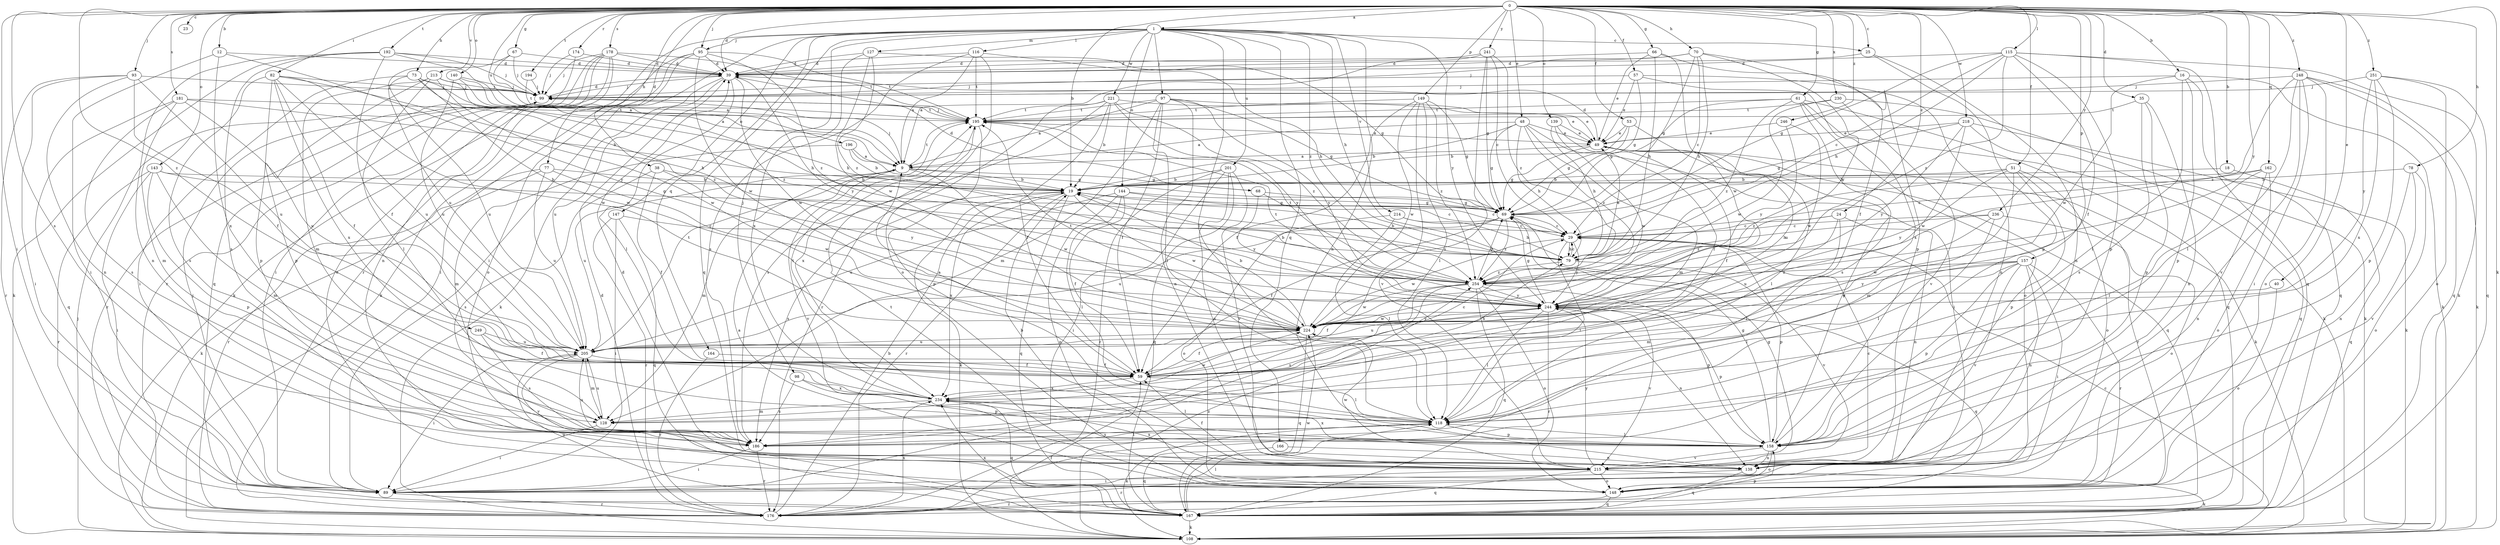 strict digraph  {
0;
1;
9;
12;
16;
18;
19;
23;
24;
25;
29;
35;
38;
39;
40;
48;
49;
51;
53;
57;
59;
61;
66;
67;
68;
69;
70;
73;
77;
78;
79;
82;
89;
93;
95;
97;
98;
99;
108;
115;
116;
118;
127;
128;
138;
139;
140;
143;
144;
147;
148;
149;
157;
158;
162;
164;
166;
167;
174;
176;
178;
181;
186;
192;
194;
195;
196;
201;
205;
213;
214;
215;
218;
221;
224;
230;
234;
236;
241;
244;
246;
248;
249;
251;
254;
0 -> 1  [label=a];
0 -> 12  [label=b];
0 -> 16  [label=b];
0 -> 18  [label=b];
0 -> 19  [label=b];
0 -> 23  [label=c];
0 -> 24  [label=c];
0 -> 25  [label=c];
0 -> 35  [label=d];
0 -> 38  [label=d];
0 -> 39  [label=d];
0 -> 40  [label=e];
0 -> 48  [label=e];
0 -> 51  [label=f];
0 -> 53  [label=f];
0 -> 57  [label=f];
0 -> 61  [label=g];
0 -> 66  [label=g];
0 -> 67  [label=g];
0 -> 70  [label=h];
0 -> 73  [label=h];
0 -> 77  [label=h];
0 -> 78  [label=h];
0 -> 82  [label=i];
0 -> 89  [label=i];
0 -> 93  [label=j];
0 -> 95  [label=j];
0 -> 108  [label=k];
0 -> 115  [label=l];
0 -> 139  [label=o];
0 -> 140  [label=o];
0 -> 143  [label=o];
0 -> 149  [label=p];
0 -> 157  [label=p];
0 -> 162  [label=q];
0 -> 174  [label=r];
0 -> 178  [label=s];
0 -> 181  [label=s];
0 -> 186  [label=s];
0 -> 192  [label=t];
0 -> 194  [label=t];
0 -> 196  [label=u];
0 -> 213  [label=v];
0 -> 218  [label=w];
0 -> 230  [label=x];
0 -> 236  [label=y];
0 -> 241  [label=y];
0 -> 244  [label=y];
0 -> 246  [label=z];
0 -> 248  [label=z];
0 -> 249  [label=z];
0 -> 251  [label=z];
1 -> 25  [label=c];
1 -> 79  [label=h];
1 -> 89  [label=i];
1 -> 95  [label=j];
1 -> 97  [label=j];
1 -> 98  [label=j];
1 -> 116  [label=l];
1 -> 118  [label=l];
1 -> 127  [label=m];
1 -> 138  [label=n];
1 -> 144  [label=o];
1 -> 147  [label=o];
1 -> 164  [label=q];
1 -> 166  [label=q];
1 -> 167  [label=q];
1 -> 176  [label=r];
1 -> 201  [label=u];
1 -> 214  [label=v];
1 -> 221  [label=w];
1 -> 244  [label=y];
1 -> 254  [label=z];
9 -> 19  [label=b];
9 -> 68  [label=g];
9 -> 99  [label=j];
9 -> 128  [label=m];
9 -> 195  [label=t];
9 -> 205  [label=u];
9 -> 215  [label=v];
9 -> 224  [label=w];
12 -> 39  [label=d];
12 -> 89  [label=i];
12 -> 234  [label=x];
12 -> 244  [label=y];
16 -> 99  [label=j];
16 -> 108  [label=k];
16 -> 118  [label=l];
16 -> 158  [label=p];
16 -> 167  [label=q];
16 -> 224  [label=w];
18 -> 19  [label=b];
18 -> 167  [label=q];
19 -> 69  [label=g];
19 -> 108  [label=k];
19 -> 167  [label=q];
19 -> 176  [label=r];
19 -> 186  [label=s];
19 -> 224  [label=w];
19 -> 234  [label=x];
24 -> 29  [label=c];
24 -> 118  [label=l];
24 -> 138  [label=n];
24 -> 205  [label=u];
24 -> 254  [label=z];
25 -> 39  [label=d];
25 -> 138  [label=n];
25 -> 158  [label=p];
29 -> 79  [label=h];
29 -> 118  [label=l];
29 -> 158  [label=p];
29 -> 224  [label=w];
29 -> 244  [label=y];
35 -> 138  [label=n];
35 -> 158  [label=p];
35 -> 186  [label=s];
35 -> 195  [label=t];
38 -> 19  [label=b];
38 -> 59  [label=f];
38 -> 186  [label=s];
38 -> 244  [label=y];
39 -> 99  [label=j];
39 -> 108  [label=k];
39 -> 118  [label=l];
39 -> 205  [label=u];
39 -> 224  [label=w];
39 -> 244  [label=y];
40 -> 148  [label=o];
40 -> 244  [label=y];
48 -> 9  [label=a];
48 -> 19  [label=b];
48 -> 49  [label=e];
48 -> 69  [label=g];
48 -> 79  [label=h];
48 -> 89  [label=i];
48 -> 128  [label=m];
48 -> 254  [label=z];
49 -> 9  [label=a];
49 -> 39  [label=d];
49 -> 59  [label=f];
49 -> 69  [label=g];
49 -> 108  [label=k];
49 -> 118  [label=l];
49 -> 167  [label=q];
51 -> 19  [label=b];
51 -> 128  [label=m];
51 -> 148  [label=o];
51 -> 158  [label=p];
51 -> 176  [label=r];
51 -> 244  [label=y];
51 -> 254  [label=z];
53 -> 19  [label=b];
53 -> 49  [label=e];
53 -> 69  [label=g];
53 -> 205  [label=u];
57 -> 49  [label=e];
57 -> 69  [label=g];
57 -> 99  [label=j];
57 -> 138  [label=n];
57 -> 234  [label=x];
59 -> 9  [label=a];
59 -> 29  [label=c];
59 -> 79  [label=h];
59 -> 118  [label=l];
59 -> 234  [label=x];
61 -> 69  [label=g];
61 -> 108  [label=k];
61 -> 148  [label=o];
61 -> 167  [label=q];
61 -> 186  [label=s];
61 -> 195  [label=t];
61 -> 254  [label=z];
66 -> 39  [label=d];
66 -> 49  [label=e];
66 -> 79  [label=h];
66 -> 158  [label=p];
66 -> 224  [label=w];
67 -> 9  [label=a];
67 -> 39  [label=d];
67 -> 99  [label=j];
67 -> 205  [label=u];
68 -> 29  [label=c];
68 -> 39  [label=d];
68 -> 69  [label=g];
68 -> 244  [label=y];
69 -> 29  [label=c];
69 -> 59  [label=f];
69 -> 205  [label=u];
69 -> 254  [label=z];
70 -> 29  [label=c];
70 -> 39  [label=d];
70 -> 59  [label=f];
70 -> 69  [label=g];
70 -> 79  [label=h];
70 -> 99  [label=j];
70 -> 244  [label=y];
73 -> 79  [label=h];
73 -> 89  [label=i];
73 -> 99  [label=j];
73 -> 205  [label=u];
73 -> 224  [label=w];
73 -> 254  [label=z];
77 -> 19  [label=b];
77 -> 108  [label=k];
77 -> 176  [label=r];
77 -> 205  [label=u];
77 -> 224  [label=w];
78 -> 19  [label=b];
78 -> 138  [label=n];
78 -> 148  [label=o];
78 -> 215  [label=v];
79 -> 19  [label=b];
79 -> 29  [label=c];
79 -> 49  [label=e];
79 -> 215  [label=v];
79 -> 254  [label=z];
82 -> 59  [label=f];
82 -> 79  [label=h];
82 -> 99  [label=j];
82 -> 158  [label=p];
82 -> 186  [label=s];
82 -> 205  [label=u];
82 -> 224  [label=w];
82 -> 234  [label=x];
89 -> 99  [label=j];
89 -> 176  [label=r];
93 -> 59  [label=f];
93 -> 89  [label=i];
93 -> 99  [label=j];
93 -> 138  [label=n];
93 -> 176  [label=r];
93 -> 205  [label=u];
95 -> 39  [label=d];
95 -> 89  [label=i];
95 -> 108  [label=k];
95 -> 148  [label=o];
95 -> 195  [label=t];
95 -> 224  [label=w];
95 -> 254  [label=z];
97 -> 9  [label=a];
97 -> 49  [label=e];
97 -> 59  [label=f];
97 -> 69  [label=g];
97 -> 118  [label=l];
97 -> 128  [label=m];
97 -> 138  [label=n];
97 -> 195  [label=t];
97 -> 244  [label=y];
98 -> 158  [label=p];
98 -> 186  [label=s];
98 -> 234  [label=x];
99 -> 39  [label=d];
99 -> 176  [label=r];
99 -> 195  [label=t];
108 -> 29  [label=c];
108 -> 59  [label=f];
108 -> 99  [label=j];
108 -> 254  [label=z];
115 -> 29  [label=c];
115 -> 39  [label=d];
115 -> 59  [label=f];
115 -> 69  [label=g];
115 -> 79  [label=h];
115 -> 108  [label=k];
115 -> 158  [label=p];
115 -> 167  [label=q];
115 -> 254  [label=z];
116 -> 9  [label=a];
116 -> 39  [label=d];
116 -> 79  [label=h];
116 -> 148  [label=o];
116 -> 186  [label=s];
116 -> 195  [label=t];
118 -> 108  [label=k];
118 -> 158  [label=p];
118 -> 186  [label=s];
127 -> 39  [label=d];
127 -> 69  [label=g];
127 -> 224  [label=w];
127 -> 234  [label=x];
127 -> 254  [label=z];
128 -> 89  [label=i];
128 -> 205  [label=u];
138 -> 89  [label=i];
138 -> 167  [label=q];
139 -> 49  [label=e];
139 -> 59  [label=f];
139 -> 79  [label=h];
139 -> 224  [label=w];
140 -> 9  [label=a];
140 -> 79  [label=h];
140 -> 99  [label=j];
140 -> 205  [label=u];
143 -> 19  [label=b];
143 -> 69  [label=g];
143 -> 89  [label=i];
143 -> 128  [label=m];
143 -> 158  [label=p];
143 -> 176  [label=r];
144 -> 29  [label=c];
144 -> 59  [label=f];
144 -> 69  [label=g];
144 -> 118  [label=l];
144 -> 148  [label=o];
144 -> 205  [label=u];
147 -> 29  [label=c];
147 -> 89  [label=i];
147 -> 167  [label=q];
147 -> 176  [label=r];
148 -> 9  [label=a];
148 -> 167  [label=q];
148 -> 176  [label=r];
148 -> 195  [label=t];
149 -> 59  [label=f];
149 -> 69  [label=g];
149 -> 118  [label=l];
149 -> 195  [label=t];
149 -> 215  [label=v];
149 -> 224  [label=w];
149 -> 254  [label=z];
157 -> 89  [label=i];
157 -> 118  [label=l];
157 -> 128  [label=m];
157 -> 138  [label=n];
157 -> 158  [label=p];
157 -> 176  [label=r];
157 -> 215  [label=v];
157 -> 244  [label=y];
157 -> 254  [label=z];
158 -> 49  [label=e];
158 -> 69  [label=g];
158 -> 118  [label=l];
158 -> 138  [label=n];
158 -> 148  [label=o];
158 -> 215  [label=v];
158 -> 234  [label=x];
162 -> 19  [label=b];
162 -> 29  [label=c];
162 -> 118  [label=l];
162 -> 138  [label=n];
162 -> 148  [label=o];
164 -> 59  [label=f];
164 -> 176  [label=r];
166 -> 138  [label=n];
166 -> 167  [label=q];
167 -> 108  [label=k];
167 -> 118  [label=l];
167 -> 205  [label=u];
167 -> 224  [label=w];
167 -> 234  [label=x];
174 -> 39  [label=d];
174 -> 99  [label=j];
174 -> 167  [label=q];
176 -> 19  [label=b];
176 -> 39  [label=d];
176 -> 158  [label=p];
176 -> 234  [label=x];
178 -> 39  [label=d];
178 -> 89  [label=i];
178 -> 99  [label=j];
178 -> 108  [label=k];
178 -> 138  [label=n];
178 -> 148  [label=o];
178 -> 176  [label=r];
178 -> 195  [label=t];
181 -> 19  [label=b];
181 -> 128  [label=m];
181 -> 167  [label=q];
181 -> 186  [label=s];
181 -> 195  [label=t];
181 -> 205  [label=u];
186 -> 89  [label=i];
186 -> 118  [label=l];
186 -> 176  [label=r];
186 -> 205  [label=u];
192 -> 9  [label=a];
192 -> 39  [label=d];
192 -> 59  [label=f];
192 -> 99  [label=j];
192 -> 108  [label=k];
192 -> 138  [label=n];
192 -> 186  [label=s];
194 -> 99  [label=j];
194 -> 195  [label=t];
195 -> 49  [label=e];
195 -> 99  [label=j];
195 -> 158  [label=p];
195 -> 234  [label=x];
196 -> 9  [label=a];
196 -> 19  [label=b];
196 -> 69  [label=g];
196 -> 128  [label=m];
201 -> 19  [label=b];
201 -> 89  [label=i];
201 -> 138  [label=n];
201 -> 167  [label=q];
201 -> 176  [label=r];
201 -> 215  [label=v];
205 -> 59  [label=f];
205 -> 89  [label=i];
205 -> 128  [label=m];
205 -> 195  [label=t];
205 -> 215  [label=v];
213 -> 99  [label=j];
213 -> 118  [label=l];
213 -> 128  [label=m];
213 -> 158  [label=p];
213 -> 224  [label=w];
213 -> 254  [label=z];
214 -> 29  [label=c];
214 -> 79  [label=h];
214 -> 118  [label=l];
214 -> 148  [label=o];
215 -> 19  [label=b];
215 -> 29  [label=c];
215 -> 39  [label=d];
215 -> 59  [label=f];
215 -> 69  [label=g];
215 -> 108  [label=k];
215 -> 148  [label=o];
215 -> 167  [label=q];
215 -> 176  [label=r];
215 -> 224  [label=w];
215 -> 234  [label=x];
215 -> 244  [label=y];
218 -> 49  [label=e];
218 -> 69  [label=g];
218 -> 108  [label=k];
218 -> 167  [label=q];
218 -> 224  [label=w];
218 -> 244  [label=y];
221 -> 19  [label=b];
221 -> 49  [label=e];
221 -> 59  [label=f];
221 -> 176  [label=r];
221 -> 186  [label=s];
221 -> 195  [label=t];
221 -> 244  [label=y];
221 -> 254  [label=z];
224 -> 19  [label=b];
224 -> 59  [label=f];
224 -> 167  [label=q];
224 -> 195  [label=t];
224 -> 205  [label=u];
224 -> 244  [label=y];
230 -> 108  [label=k];
230 -> 195  [label=t];
230 -> 215  [label=v];
230 -> 224  [label=w];
234 -> 118  [label=l];
234 -> 128  [label=m];
234 -> 167  [label=q];
234 -> 195  [label=t];
234 -> 224  [label=w];
236 -> 29  [label=c];
236 -> 79  [label=h];
236 -> 118  [label=l];
236 -> 148  [label=o];
236 -> 224  [label=w];
241 -> 9  [label=a];
241 -> 29  [label=c];
241 -> 39  [label=d];
241 -> 69  [label=g];
241 -> 186  [label=s];
241 -> 254  [label=z];
244 -> 69  [label=g];
244 -> 118  [label=l];
244 -> 138  [label=n];
244 -> 158  [label=p];
244 -> 167  [label=q];
244 -> 176  [label=r];
244 -> 195  [label=t];
244 -> 205  [label=u];
244 -> 215  [label=v];
244 -> 224  [label=w];
246 -> 49  [label=e];
246 -> 224  [label=w];
246 -> 244  [label=y];
248 -> 89  [label=i];
248 -> 99  [label=j];
248 -> 108  [label=k];
248 -> 118  [label=l];
248 -> 148  [label=o];
248 -> 167  [label=q];
248 -> 215  [label=v];
248 -> 254  [label=z];
249 -> 59  [label=f];
249 -> 186  [label=s];
249 -> 205  [label=u];
251 -> 99  [label=j];
251 -> 148  [label=o];
251 -> 158  [label=p];
251 -> 167  [label=q];
251 -> 234  [label=x];
251 -> 244  [label=y];
254 -> 19  [label=b];
254 -> 59  [label=f];
254 -> 69  [label=g];
254 -> 148  [label=o];
254 -> 158  [label=p];
254 -> 167  [label=q];
254 -> 186  [label=s];
254 -> 195  [label=t];
254 -> 224  [label=w];
254 -> 244  [label=y];
}
